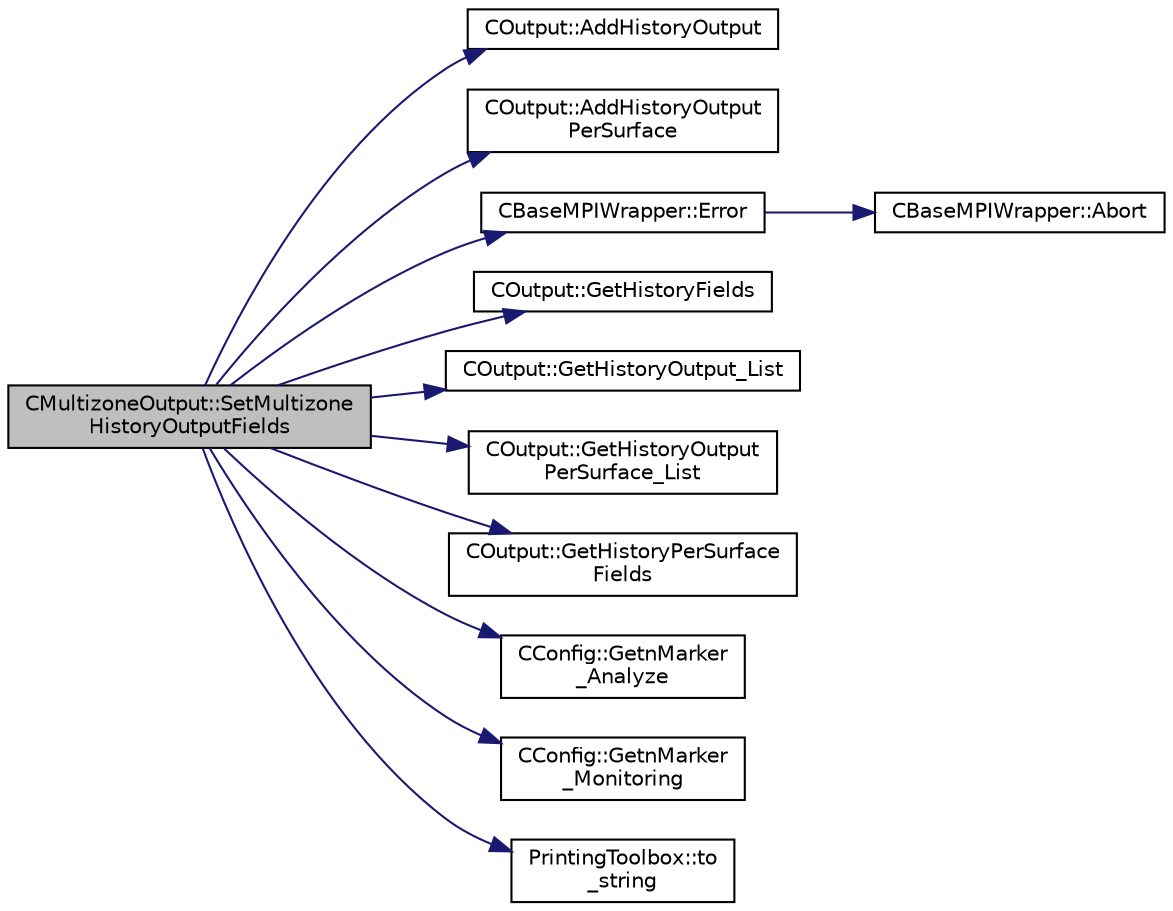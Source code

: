 digraph "CMultizoneOutput::SetMultizoneHistoryOutputFields"
{
 // LATEX_PDF_SIZE
  edge [fontname="Helvetica",fontsize="10",labelfontname="Helvetica",labelfontsize="10"];
  node [fontname="Helvetica",fontsize="10",shape=record];
  rankdir="LR";
  Node1 [label="CMultizoneOutput::SetMultizone\lHistoryOutputFields",height=0.2,width=0.4,color="black", fillcolor="grey75", style="filled", fontcolor="black",tooltip="Set the available multizone history output fields."];
  Node1 -> Node2 [color="midnightblue",fontsize="10",style="solid",fontname="Helvetica"];
  Node2 [label="COutput::AddHistoryOutput",height=0.2,width=0.4,color="black", fillcolor="white", style="filled",URL="$classCOutput.html#ad5ee424d364346cbd6dc27ffbab35e0a",tooltip="Add a new field to the history output."];
  Node1 -> Node3 [color="midnightblue",fontsize="10",style="solid",fontname="Helvetica"];
  Node3 [label="COutput::AddHistoryOutput\lPerSurface",height=0.2,width=0.4,color="black", fillcolor="white", style="filled",URL="$classCOutput.html#a8777541eeb47d01a7cc0cf646dfb44bb",tooltip="Add a new field per surface marker to the history output."];
  Node1 -> Node4 [color="midnightblue",fontsize="10",style="solid",fontname="Helvetica"];
  Node4 [label="CBaseMPIWrapper::Error",height=0.2,width=0.4,color="black", fillcolor="white", style="filled",URL="$classCBaseMPIWrapper.html#a04457c47629bda56704e6a8804833eeb",tooltip=" "];
  Node4 -> Node5 [color="midnightblue",fontsize="10",style="solid",fontname="Helvetica"];
  Node5 [label="CBaseMPIWrapper::Abort",height=0.2,width=0.4,color="black", fillcolor="white", style="filled",URL="$classCBaseMPIWrapper.html#af7297d861dca86b45cf561b6ab642e8f",tooltip=" "];
  Node1 -> Node6 [color="midnightblue",fontsize="10",style="solid",fontname="Helvetica"];
  Node6 [label="COutput::GetHistoryFields",height=0.2,width=0.4,color="black", fillcolor="white", style="filled",URL="$classCOutput.html#aebfc0d12731577a3f6707c9aa8c55414",tooltip="Get the map containing all output fields."];
  Node1 -> Node7 [color="midnightblue",fontsize="10",style="solid",fontname="Helvetica"];
  Node7 [label="COutput::GetHistoryOutput_List",height=0.2,width=0.4,color="black", fillcolor="white", style="filled",URL="$classCOutput.html#a3cddbd220d9ca92d12cc5a554f8fb201",tooltip="Get the list of all output fields."];
  Node1 -> Node8 [color="midnightblue",fontsize="10",style="solid",fontname="Helvetica"];
  Node8 [label="COutput::GetHistoryOutput\lPerSurface_List",height=0.2,width=0.4,color="black", fillcolor="white", style="filled",URL="$classCOutput.html#aad6df4748b4afaf901760570f89b1ba9",tooltip="Get the list of all per-surface fields."];
  Node1 -> Node9 [color="midnightblue",fontsize="10",style="solid",fontname="Helvetica"];
  Node9 [label="COutput::GetHistoryPerSurface\lFields",height=0.2,width=0.4,color="black", fillcolor="white", style="filled",URL="$classCOutput.html#a548a9fd28927bf45b047119f11cc9a62",tooltip="Get the map containing all output per-surface fields."];
  Node1 -> Node10 [color="midnightblue",fontsize="10",style="solid",fontname="Helvetica"];
  Node10 [label="CConfig::GetnMarker\l_Analyze",height=0.2,width=0.4,color="black", fillcolor="white", style="filled",URL="$classCConfig.html#a3f097c919da47e78ba1fbf204ed5c9b2",tooltip="Get the total number of moving markers."];
  Node1 -> Node11 [color="midnightblue",fontsize="10",style="solid",fontname="Helvetica"];
  Node11 [label="CConfig::GetnMarker\l_Monitoring",height=0.2,width=0.4,color="black", fillcolor="white", style="filled",URL="$classCConfig.html#a6e65810e59b8015104b84c4fd5b1d7f9",tooltip="Get the total number of monitoring markers."];
  Node1 -> Node12 [color="midnightblue",fontsize="10",style="solid",fontname="Helvetica"];
  Node12 [label="PrintingToolbox::to\l_string",height=0.2,width=0.4,color="black", fillcolor="white", style="filled",URL="$namespacePrintingToolbox.html#a382f3911ccba468c241c530ae0c78b63",tooltip=" "];
}
